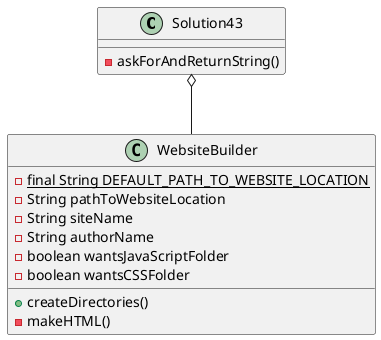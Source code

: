 @startuml
Solution43 o-- WebsiteBuilder

class Solution43 {
-askForAndReturnString()
}

class WebsiteBuilder {
-{static}final String DEFAULT_PATH_TO_WEBSITE_LOCATION
-String pathToWebsiteLocation
-String siteName
-String authorName
-boolean wantsJavaScriptFolder
-boolean wantsCSSFolder
+createDirectories()
-makeHTML()
}
@enduml